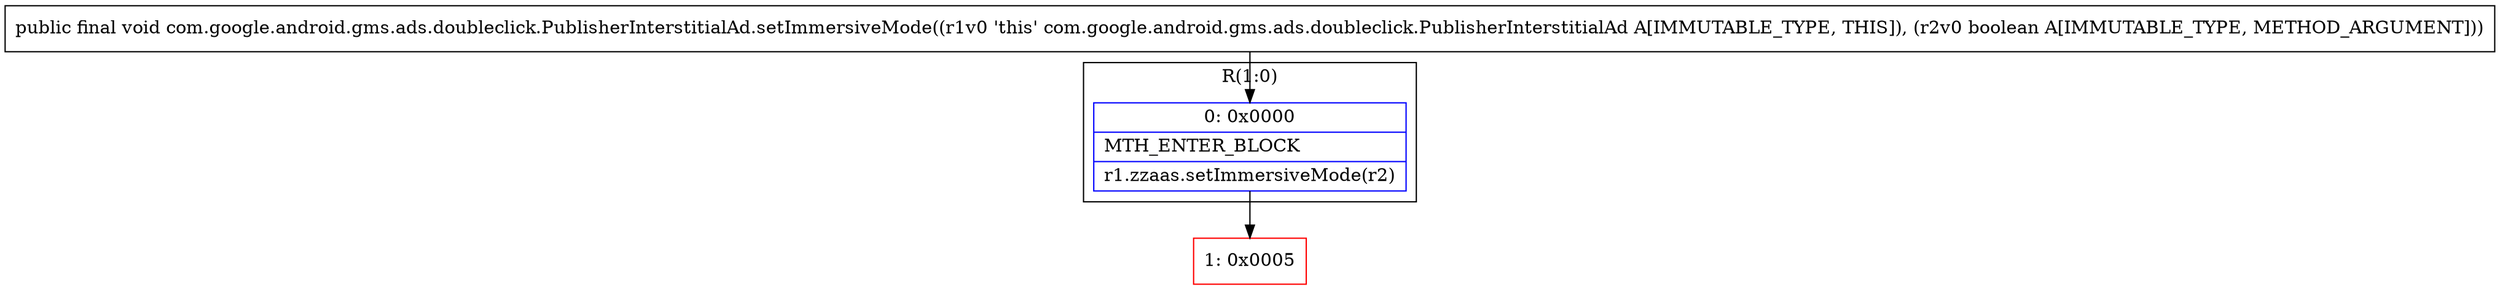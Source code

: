 digraph "CFG forcom.google.android.gms.ads.doubleclick.PublisherInterstitialAd.setImmersiveMode(Z)V" {
subgraph cluster_Region_1919143770 {
label = "R(1:0)";
node [shape=record,color=blue];
Node_0 [shape=record,label="{0\:\ 0x0000|MTH_ENTER_BLOCK\l|r1.zzaas.setImmersiveMode(r2)\l}"];
}
Node_1 [shape=record,color=red,label="{1\:\ 0x0005}"];
MethodNode[shape=record,label="{public final void com.google.android.gms.ads.doubleclick.PublisherInterstitialAd.setImmersiveMode((r1v0 'this' com.google.android.gms.ads.doubleclick.PublisherInterstitialAd A[IMMUTABLE_TYPE, THIS]), (r2v0 boolean A[IMMUTABLE_TYPE, METHOD_ARGUMENT])) }"];
MethodNode -> Node_0;
Node_0 -> Node_1;
}

